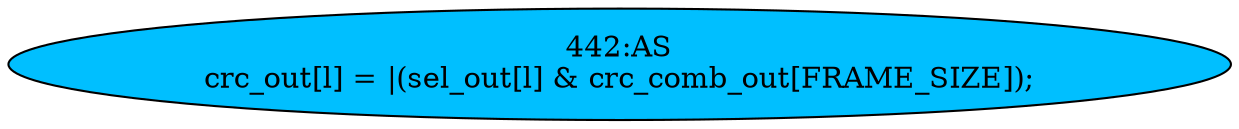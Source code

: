 strict digraph "" {
	node [label="\N"];
	"442:AS"	 [ast="<pyverilog.vparser.ast.Assign object at 0x7f01261e32d0>",
		def_var="['crc_out']",
		fillcolor=deepskyblue,
		label="442:AS
crc_out[l] = |(sel_out[l] & crc_comb_out[FRAME_SIZE]);",
		statements="[]",
		style=filled,
		typ=Assign,
		use_var="['sel_out', 'l', 'crc_comb_out']"];
}
